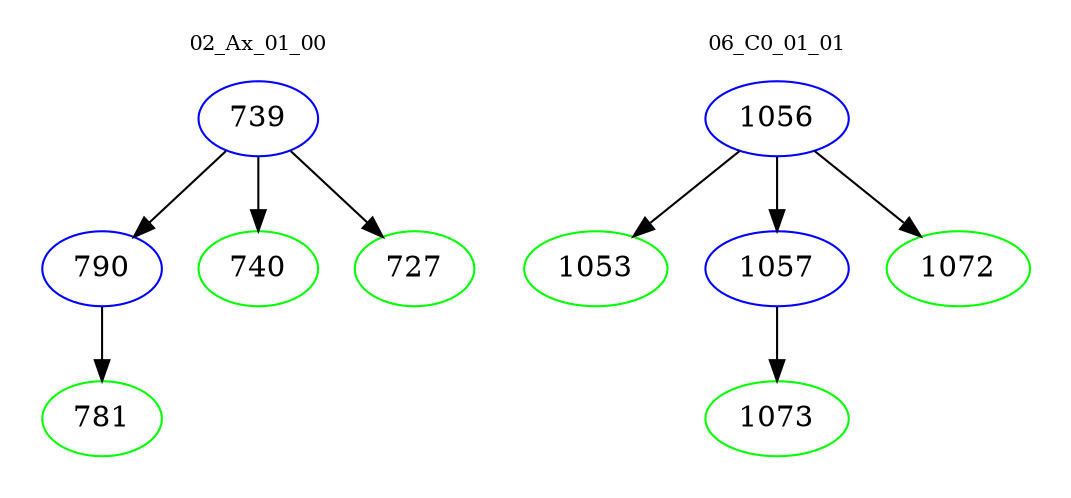 digraph{
subgraph cluster_0 {
color = white
label = "02_Ax_01_00";
fontsize=10;
T0_739 [label="739", color="blue"]
T0_739 -> T0_790 [color="black"]
T0_790 [label="790", color="blue"]
T0_790 -> T0_781 [color="black"]
T0_781 [label="781", color="green"]
T0_739 -> T0_740 [color="black"]
T0_740 [label="740", color="green"]
T0_739 -> T0_727 [color="black"]
T0_727 [label="727", color="green"]
}
subgraph cluster_1 {
color = white
label = "06_C0_01_01";
fontsize=10;
T1_1056 [label="1056", color="blue"]
T1_1056 -> T1_1053 [color="black"]
T1_1053 [label="1053", color="green"]
T1_1056 -> T1_1057 [color="black"]
T1_1057 [label="1057", color="blue"]
T1_1057 -> T1_1073 [color="black"]
T1_1073 [label="1073", color="green"]
T1_1056 -> T1_1072 [color="black"]
T1_1072 [label="1072", color="green"]
}
}
